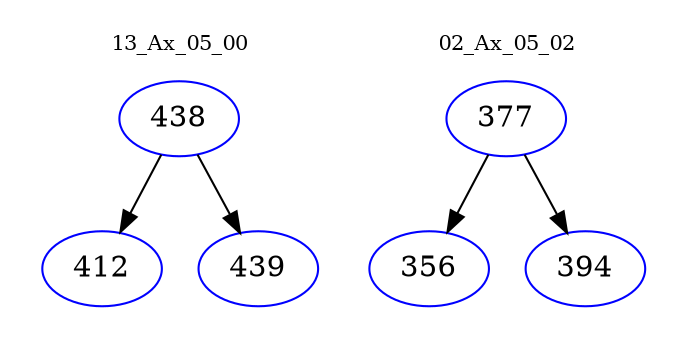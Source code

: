 digraph{
subgraph cluster_0 {
color = white
label = "13_Ax_05_00";
fontsize=10;
T0_438 [label="438", color="blue"]
T0_438 -> T0_412 [color="black"]
T0_412 [label="412", color="blue"]
T0_438 -> T0_439 [color="black"]
T0_439 [label="439", color="blue"]
}
subgraph cluster_1 {
color = white
label = "02_Ax_05_02";
fontsize=10;
T1_377 [label="377", color="blue"]
T1_377 -> T1_356 [color="black"]
T1_356 [label="356", color="blue"]
T1_377 -> T1_394 [color="black"]
T1_394 [label="394", color="blue"]
}
}
